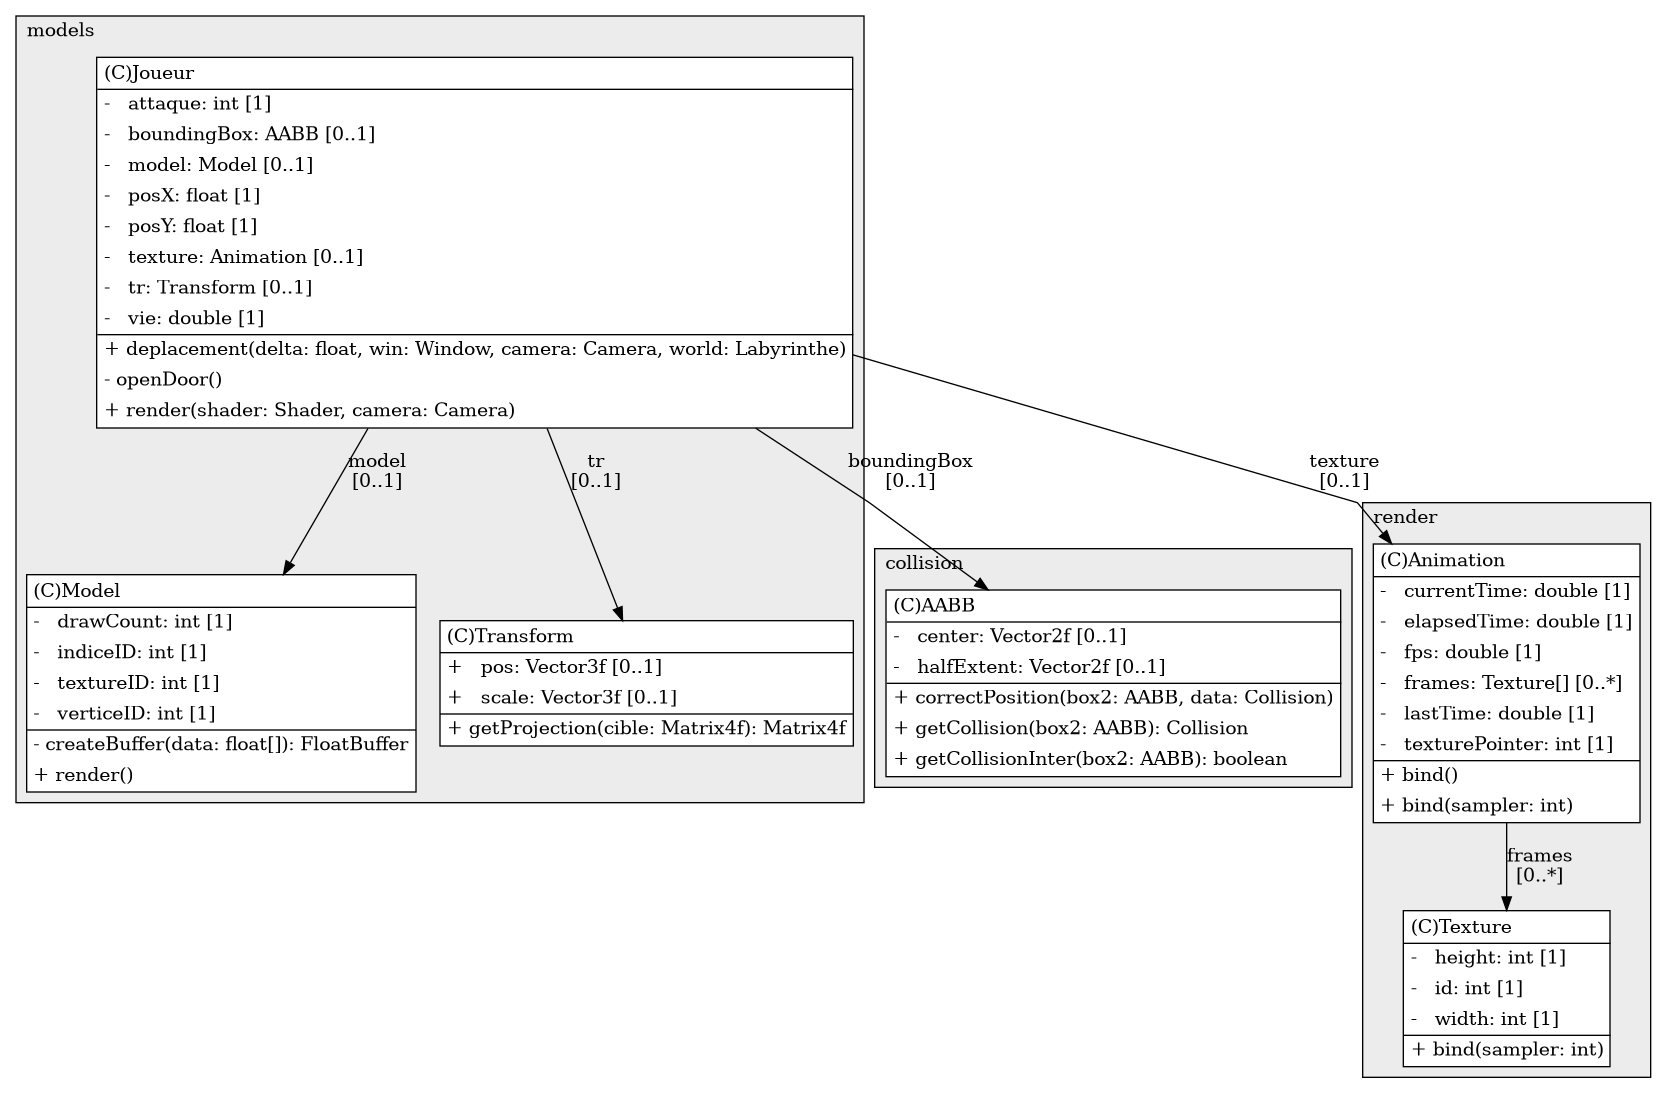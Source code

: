 @startuml

/' diagram meta data start
config=StructureConfiguration;
{
  "projectClassification": {
    "searchMode": "OpenProject", // OpenProject, AllProjects
    "includedProjects": "",
    "pathEndKeywords": "*.impl",
    "isClientPath": "",
    "isClientName": "",
    "isTestPath": "",
    "isTestName": "",
    "isMappingPath": "",
    "isMappingName": "",
    "isDataAccessPath": "",
    "isDataAccessName": "",
    "isDataStructurePath": "",
    "isDataStructureName": "",
    "isInterfaceStructuresPath": "",
    "isInterfaceStructuresName": "",
    "isEntryPointPath": "",
    "isEntryPointName": ""
  },
  "graphRestriction": {
    "classPackageExcludeFilter": "",
    "classPackageIncludeFilter": "",
    "classNameExcludeFilter": "",
    "classNameIncludeFilter": "",
    "methodNameExcludeFilter": "",
    "methodNameIncludeFilter": "",
    "removeByInheritance": "", // inheritance/annotation based filtering is done in a second step
    "removeByAnnotation": "",
    "removeByClassPackage": "", // cleanup the graph after inheritance/annotation based filtering is done
    "removeByClassName": "",
    "cutMappings": false,
    "cutEnum": true,
    "cutTests": true,
    "cutClient": true,
    "cutDataAccess": false,
    "cutInterfaceStructures": false,
    "cutDataStructures": false,
    "cutGetterAndSetter": true,
    "cutConstructors": true
  },
  "graphTraversal": {
    "forwardDepth": 6,
    "backwardDepth": 6,
    "classPackageExcludeFilter": "",
    "classPackageIncludeFilter": "",
    "classNameExcludeFilter": "",
    "classNameIncludeFilter": "",
    "methodNameExcludeFilter": "",
    "methodNameIncludeFilter": "",
    "hideMappings": false,
    "hideDataStructures": false,
    "hidePrivateMethods": true,
    "hideInterfaceCalls": true, // indirection: implementation -> interface (is hidden) -> implementation
    "onlyShowApplicationEntryPoints": false // root node is included
  },
  "details": {
    "aggregation": "GroupByClass", // ByClass, GroupByClass, None
    "showClassGenericTypes": true,
    "showMethods": true,
    "showMethodParameterNames": true,
    "showMethodParameterTypes": true,
    "showMethodReturnType": true,
    "showPackageLevels": 2,
    "showDetailedClassStructure": true
  },
  "rootClass": "models.Joueur"
}
diagram meta data end '/



digraph g {
    rankdir="TB"
    splines=polyline
    

'nodes 
subgraph cluster_1068799382 { 
   	label=models
	labeljust=l
	fillcolor="#ececec"
	style=filled
   
   Joueur1068799382[
	label=<<TABLE BORDER="1" CELLBORDER="0" CELLPADDING="4" CELLSPACING="0">
<TR><TD ALIGN="LEFT" >(C)Joueur</TD></TR>
<HR/>
<TR><TD ALIGN="LEFT" >-   attaque: int [1]</TD></TR>
<TR><TD ALIGN="LEFT" >-   boundingBox: AABB [0..1]</TD></TR>
<TR><TD ALIGN="LEFT" >-   model: Model [0..1]</TD></TR>
<TR><TD ALIGN="LEFT" >-   posX: float [1]</TD></TR>
<TR><TD ALIGN="LEFT" >-   posY: float [1]</TD></TR>
<TR><TD ALIGN="LEFT" >-   texture: Animation [0..1]</TD></TR>
<TR><TD ALIGN="LEFT" >-   tr: Transform [0..1]</TD></TR>
<TR><TD ALIGN="LEFT" >-   vie: double [1]</TD></TR>
<HR/>
<TR><TD ALIGN="LEFT" >+ deplacement(delta: float, win: Window, camera: Camera, world: Labyrinthe)</TD></TR>
<TR><TD ALIGN="LEFT" >- openDoor()</TD></TR>
<TR><TD ALIGN="LEFT" >+ render(shader: Shader, camera: Camera)</TD></TR>
</TABLE>>
	style=filled
	margin=0
	shape=plaintext
	fillcolor="#FFFFFF"
];

Model1068799382[
	label=<<TABLE BORDER="1" CELLBORDER="0" CELLPADDING="4" CELLSPACING="0">
<TR><TD ALIGN="LEFT" >(C)Model</TD></TR>
<HR/>
<TR><TD ALIGN="LEFT" >-   drawCount: int [1]</TD></TR>
<TR><TD ALIGN="LEFT" >-   indiceID: int [1]</TD></TR>
<TR><TD ALIGN="LEFT" >-   textureID: int [1]</TD></TR>
<TR><TD ALIGN="LEFT" >-   verticeID: int [1]</TD></TR>
<HR/>
<TR><TD ALIGN="LEFT" >- createBuffer(data: float[]): FloatBuffer</TD></TR>
<TR><TD ALIGN="LEFT" >+ render()</TD></TR>
</TABLE>>
	style=filled
	margin=0
	shape=plaintext
	fillcolor="#FFFFFF"
];

Transform1068799382[
	label=<<TABLE BORDER="1" CELLBORDER="0" CELLPADDING="4" CELLSPACING="0">
<TR><TD ALIGN="LEFT" >(C)Transform</TD></TR>
<HR/>
<TR><TD ALIGN="LEFT" >+   pos: Vector3f [0..1]</TD></TR>
<TR><TD ALIGN="LEFT" >+   scale: Vector3f [0..1]</TD></TR>
<HR/>
<TR><TD ALIGN="LEFT" >+ getProjection(cible: Matrix4f): Matrix4f</TD></TR>
</TABLE>>
	style=filled
	margin=0
	shape=plaintext
	fillcolor="#FFFFFF"
];
} 

subgraph cluster_1887651634 { 
   	label=collision
	labeljust=l
	fillcolor="#ececec"
	style=filled
   
   AABB1887651634[
	label=<<TABLE BORDER="1" CELLBORDER="0" CELLPADDING="4" CELLSPACING="0">
<TR><TD ALIGN="LEFT" >(C)AABB</TD></TR>
<HR/>
<TR><TD ALIGN="LEFT" >-   center: Vector2f [0..1]</TD></TR>
<TR><TD ALIGN="LEFT" >-   halfExtent: Vector2f [0..1]</TD></TR>
<HR/>
<TR><TD ALIGN="LEFT" >+ correctPosition(box2: AABB, data: Collision)</TD></TR>
<TR><TD ALIGN="LEFT" >+ getCollision(box2: AABB): Collision</TD></TR>
<TR><TD ALIGN="LEFT" >+ getCollisionInter(box2: AABB): boolean</TD></TR>
</TABLE>>
	style=filled
	margin=0
	shape=plaintext
	fillcolor="#FFFFFF"
];
} 

subgraph cluster_934592106 { 
   	label=render
	labeljust=l
	fillcolor="#ececec"
	style=filled
   
   Animation934592106[
	label=<<TABLE BORDER="1" CELLBORDER="0" CELLPADDING="4" CELLSPACING="0">
<TR><TD ALIGN="LEFT" >(C)Animation</TD></TR>
<HR/>
<TR><TD ALIGN="LEFT" >-   currentTime: double [1]</TD></TR>
<TR><TD ALIGN="LEFT" >-   elapsedTime: double [1]</TD></TR>
<TR><TD ALIGN="LEFT" >-   fps: double [1]</TD></TR>
<TR><TD ALIGN="LEFT" >-   frames: Texture[] [0..*]</TD></TR>
<TR><TD ALIGN="LEFT" >-   lastTime: double [1]</TD></TR>
<TR><TD ALIGN="LEFT" >-   texturePointer: int [1]</TD></TR>
<HR/>
<TR><TD ALIGN="LEFT" >+ bind()</TD></TR>
<TR><TD ALIGN="LEFT" >+ bind(sampler: int)</TD></TR>
</TABLE>>
	style=filled
	margin=0
	shape=plaintext
	fillcolor="#FFFFFF"
];

Texture934592106[
	label=<<TABLE BORDER="1" CELLBORDER="0" CELLPADDING="4" CELLSPACING="0">
<TR><TD ALIGN="LEFT" >(C)Texture</TD></TR>
<HR/>
<TR><TD ALIGN="LEFT" >-   height: int [1]</TD></TR>
<TR><TD ALIGN="LEFT" >-   id: int [1]</TD></TR>
<TR><TD ALIGN="LEFT" >-   width: int [1]</TD></TR>
<HR/>
<TR><TD ALIGN="LEFT" >+ bind(sampler: int)</TD></TR>
</TABLE>>
	style=filled
	margin=0
	shape=plaintext
	fillcolor="#FFFFFF"
];
} 

'edges    
Animation934592106 -> Texture934592106[label="frames
[0..*]"];
Joueur1068799382 -> AABB1887651634[label="boundingBox
[0..1]"];
Joueur1068799382 -> Animation934592106[label="texture
[0..1]"];
Joueur1068799382 -> Model1068799382[label="model
[0..1]"];
Joueur1068799382 -> Transform1068799382[label="tr
[0..1]"];
    
}
@enduml